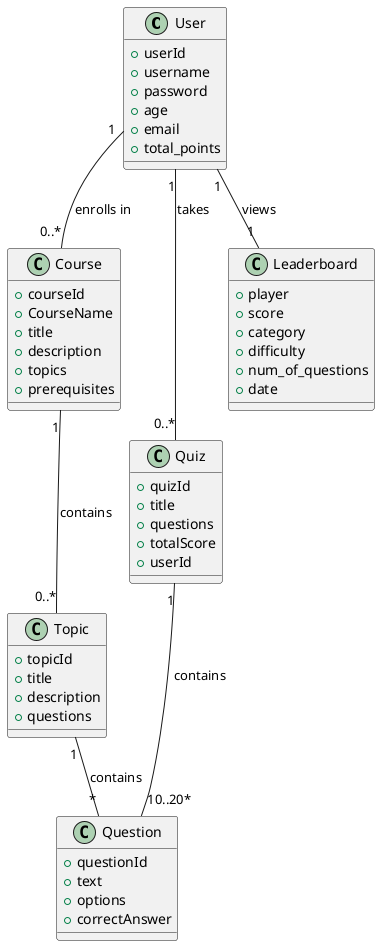 @startuml
class User
{
    +userId
    +username
    +password
    +age
    +email
    +total_points

}
class Course
{
    +courseId
    +CourseName
    +title
    +description
    +topics
    +prerequisites
}
class Topic
{
    +topicId
    +title
    +description
    +questions
}
class Question
{
    +questionId
    +text
    +options
    +correctAnswer
}
class Quiz
{
    +quizId
    +title
    +questions
    +totalScore
    +userId
}
class Leaderboard
{
    +player
    +score
    +category
    +difficulty
    +num_of_questions
    +date
}


User "1" -- "1" Leaderboard : views
User "1" -- "0..*" Course : enrolls in
Course "1" -- "0..*" Topic : contains
Topic "1" -- "*" Question : contains
User "1" -- "0..*" Quiz : takes
Quiz "1" -- "10..20*" Question : contains


@enduml